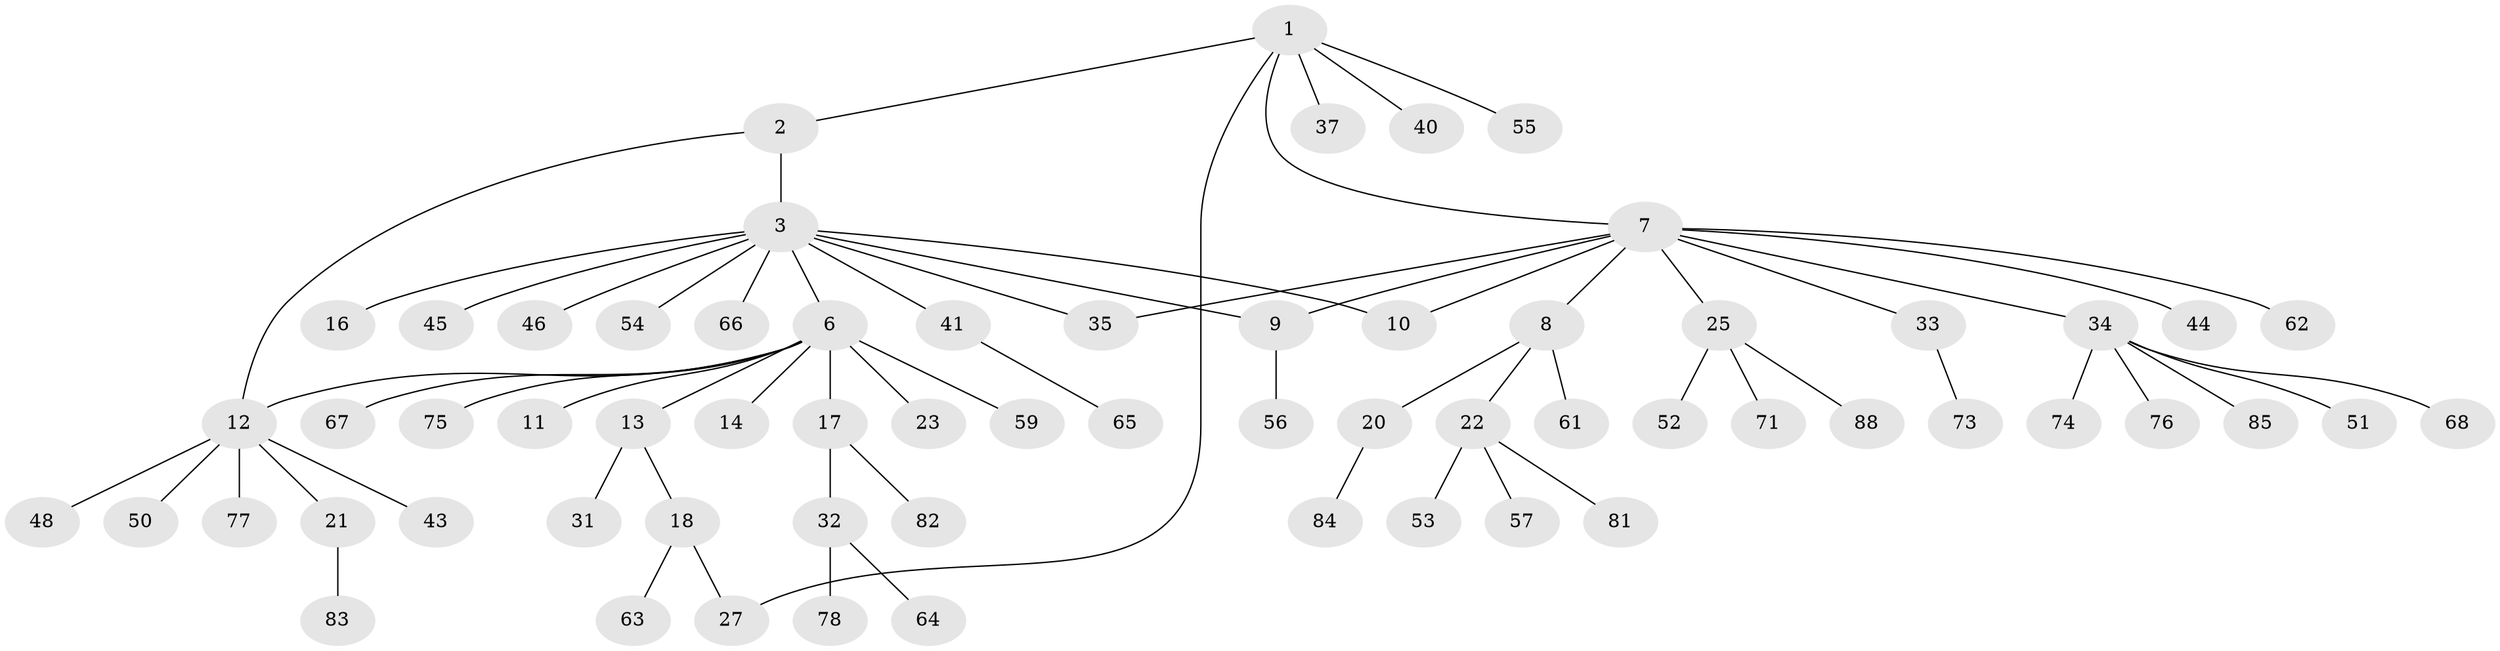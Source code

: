 // Generated by graph-tools (version 1.1) at 2025/23/03/03/25 07:23:54]
// undirected, 64 vertices, 68 edges
graph export_dot {
graph [start="1"]
  node [color=gray90,style=filled];
  1 [super="+4"];
  2 [super="+5"];
  3 [super="+26"];
  6 [super="+47"];
  7 [super="+29"];
  8 [super="+19"];
  9 [super="+79"];
  10 [super="+49"];
  11;
  12 [super="+58"];
  13 [super="+39"];
  14 [super="+15"];
  16;
  17;
  18 [super="+30"];
  20 [super="+28"];
  21 [super="+69"];
  22 [super="+24"];
  23;
  25 [super="+36"];
  27;
  31 [super="+38"];
  32 [super="+42"];
  33 [super="+60"];
  34 [super="+70"];
  35 [super="+80"];
  37;
  40;
  41;
  43;
  44;
  45;
  46;
  48;
  50 [super="+86"];
  51;
  52;
  53;
  54;
  55;
  56;
  57;
  59 [super="+72"];
  61;
  62;
  63;
  64;
  65 [super="+87"];
  66 [super="+89"];
  67;
  68;
  71;
  73;
  74;
  75;
  76;
  77;
  78;
  81;
  82;
  83;
  84;
  85;
  88;
  1 -- 2;
  1 -- 55;
  1 -- 37;
  1 -- 7;
  1 -- 40;
  1 -- 27;
  2 -- 3;
  2 -- 12;
  3 -- 6;
  3 -- 9;
  3 -- 16;
  3 -- 45;
  3 -- 54;
  3 -- 66;
  3 -- 35;
  3 -- 41;
  3 -- 10;
  3 -- 46;
  6 -- 11;
  6 -- 13;
  6 -- 14;
  6 -- 17;
  6 -- 23;
  6 -- 59;
  6 -- 67;
  6 -- 75;
  6 -- 12;
  7 -- 8;
  7 -- 10;
  7 -- 25;
  7 -- 33;
  7 -- 34;
  7 -- 44;
  7 -- 9;
  7 -- 62;
  7 -- 35;
  8 -- 20;
  8 -- 22;
  8 -- 61;
  9 -- 56;
  12 -- 21;
  12 -- 43;
  12 -- 48;
  12 -- 50;
  12 -- 77;
  13 -- 18;
  13 -- 31;
  17 -- 32;
  17 -- 82;
  18 -- 63;
  18 -- 27;
  20 -- 84;
  21 -- 83;
  22 -- 57;
  22 -- 81;
  22 -- 53;
  25 -- 52;
  25 -- 71;
  25 -- 88;
  32 -- 64;
  32 -- 78;
  33 -- 73;
  34 -- 51;
  34 -- 68;
  34 -- 74;
  34 -- 76;
  34 -- 85;
  41 -- 65;
}
